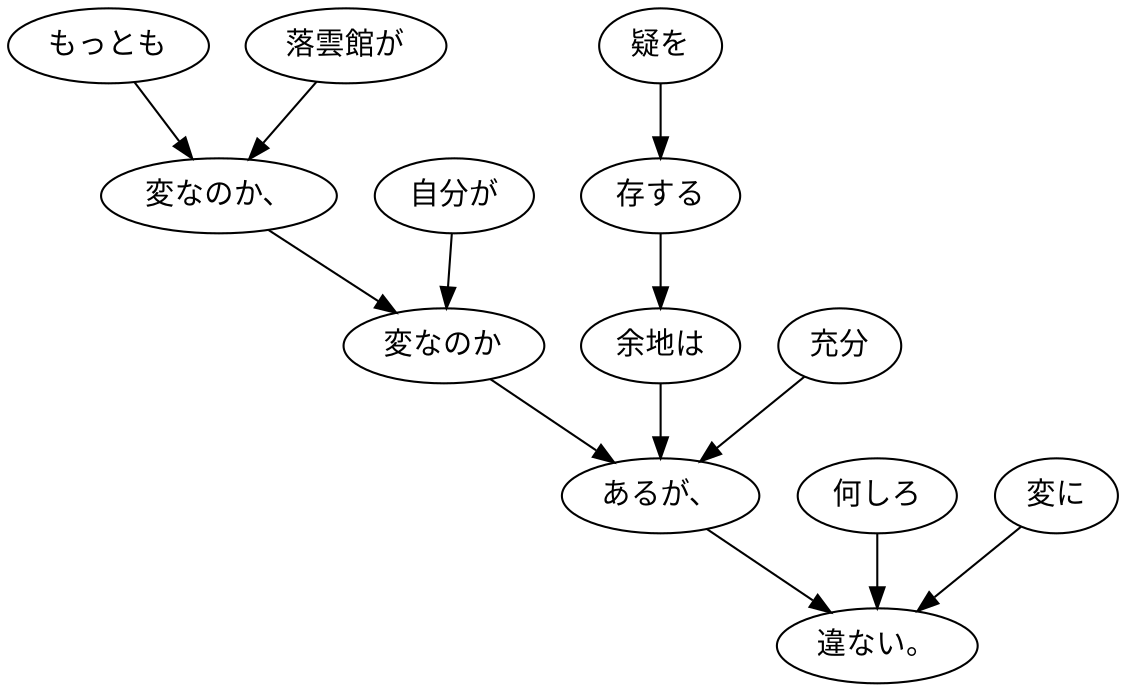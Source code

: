 digraph graph5377 {
	node0 [label="もっとも"];
	node1 [label="落雲館が"];
	node2 [label="変なのか、"];
	node3 [label="自分が"];
	node4 [label="変なのか"];
	node5 [label="疑を"];
	node6 [label="存する"];
	node7 [label="余地は"];
	node8 [label="充分"];
	node9 [label="あるが、"];
	node10 [label="何しろ"];
	node11 [label="変に"];
	node12 [label="違ない。"];
	node0 -> node2;
	node1 -> node2;
	node2 -> node4;
	node3 -> node4;
	node4 -> node9;
	node5 -> node6;
	node6 -> node7;
	node7 -> node9;
	node8 -> node9;
	node9 -> node12;
	node10 -> node12;
	node11 -> node12;
}
